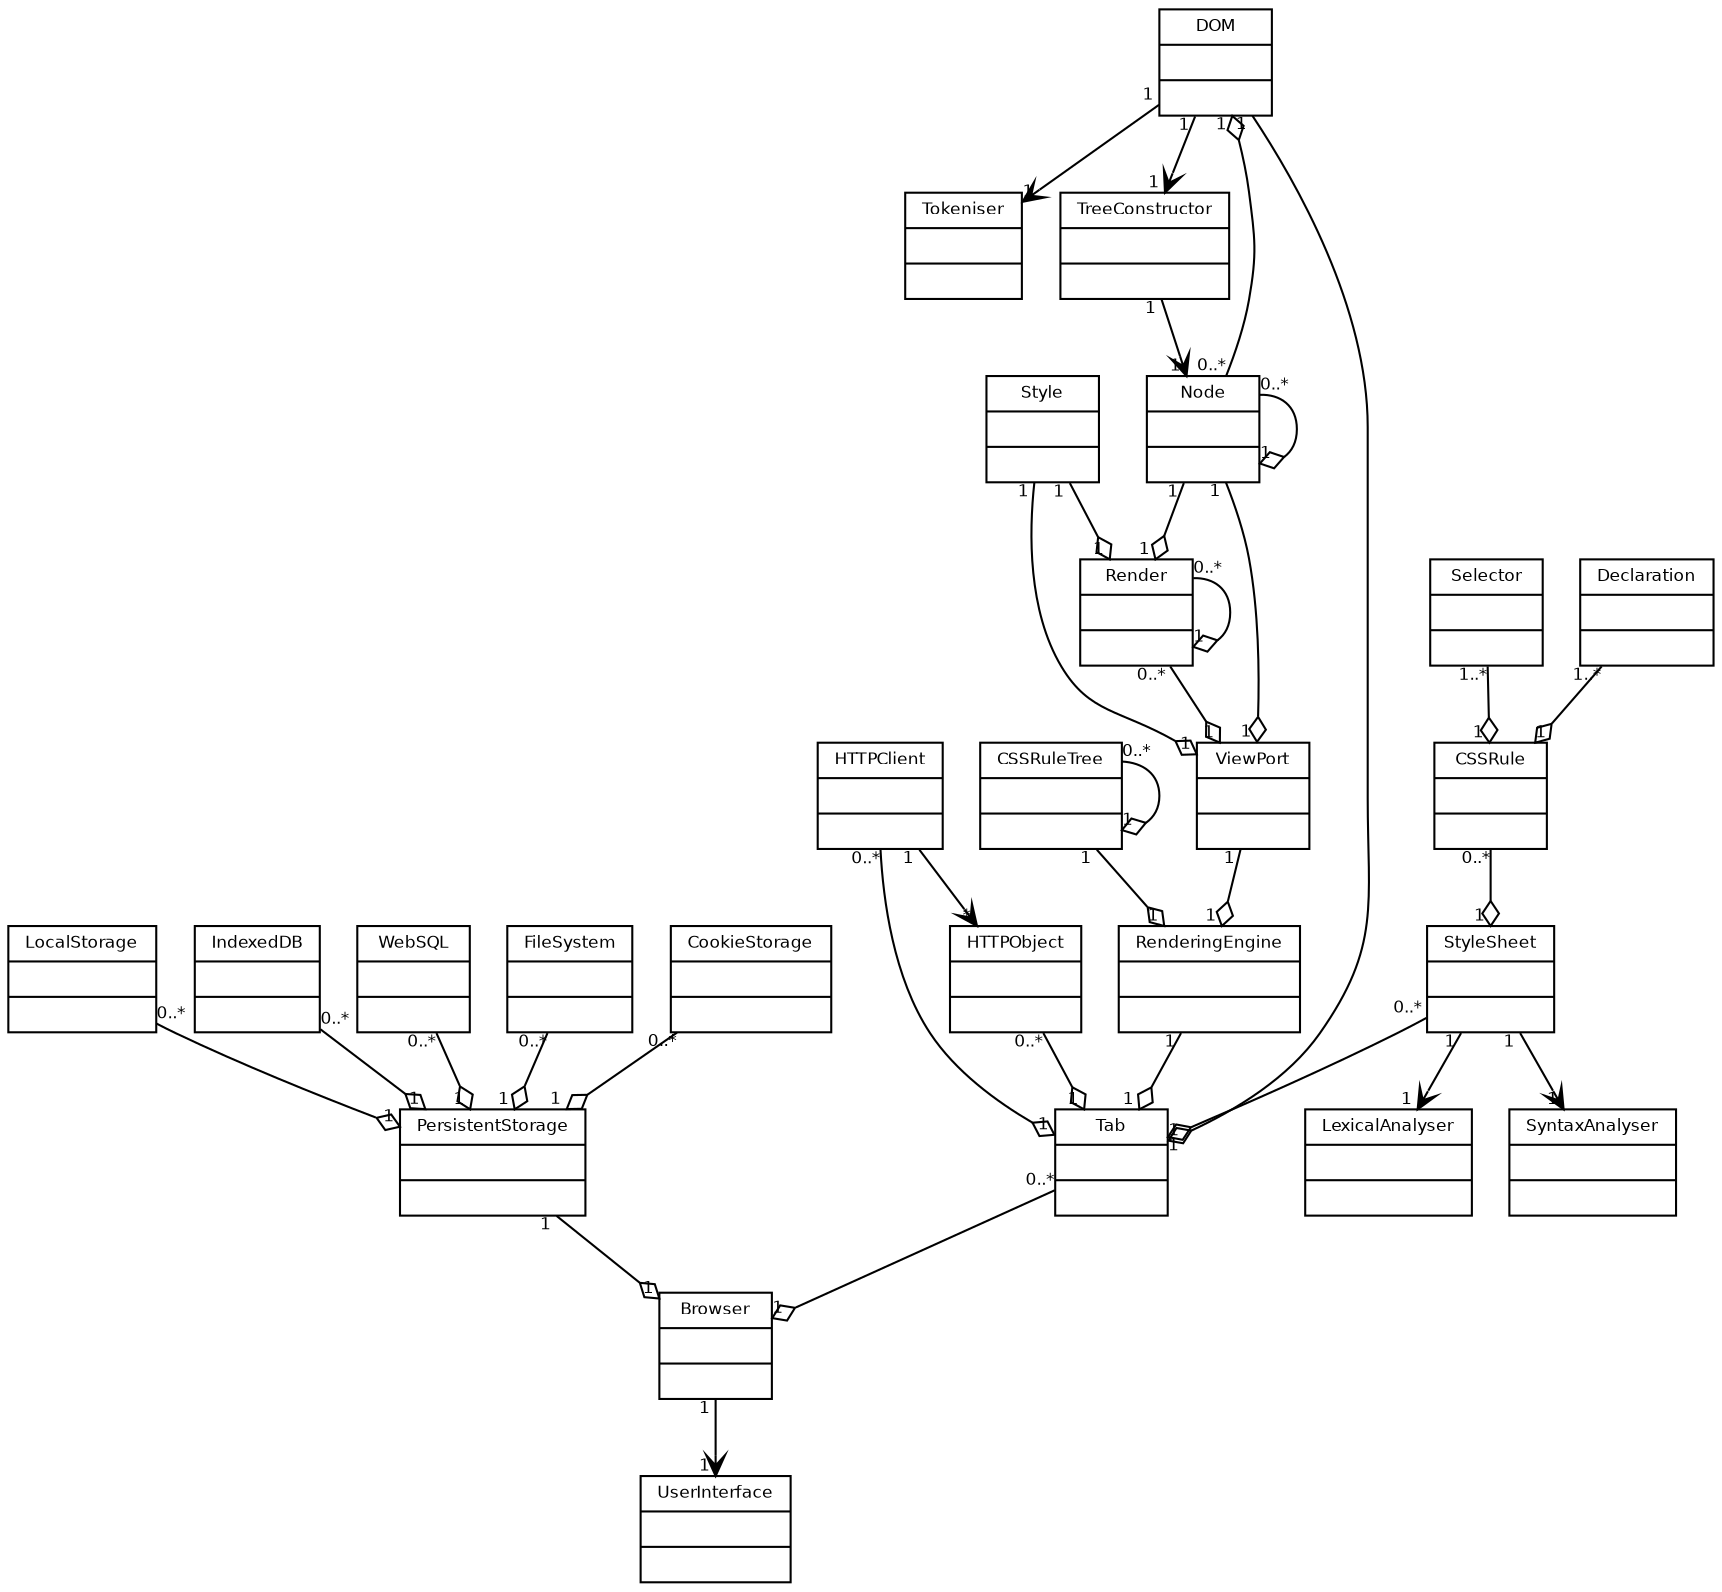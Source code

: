 digraph g {
    fontname = "Bitstream Vera Sans"
    fontsize = 8

   node [
        fontname = "Bitstream Vera Sans"
        fontsize = 8
        shape = "record"
    ]

    edge [
        fontname = "Bitstream Vera Sans"
        fontsize = 8
    ]

    Tokeniser [
        label = "{Tokeniser|\l|\l}"
    ]
    
    TreeConstructor [
        label = "{TreeConstructor|\l|\l}"
    ]

    DOM [
        label = "{DOM|\l|\l}"
    ]
    
    DOMNode [
        label = "{Node|\l|\l}"
    ]
/*    
    ElementNode [
        label = "{ElementNode|\l|\l}"
    ]
    
    TextNode [
        label = "{TextNode|\l|\l}"
    ]
    
    CDataSectionNode [
        label = "{CDataSectionNode|\l|\l}"
    ]
    
    ProcessingInstructionNode [
        label = "{ProcessingInstructionNode|\l|\l}"
    ]
    
    CommentNode [
        label = "{CommentNode|\l|\l}"
    ]
    
    DocumentNode [
        label = "{DocumentNode|\l|\l}"
    ]
    
    DocumentTypeNode [
        label = "{DocumentTypeNode|\l|\l}"
    ]
    
    DocumentFragmentNode [
        label = "{DocumentFragmentNode|\l|\l}"
    ]
    
    edge [
        arrowhead = "empty"
    ]
    
    ElementNode -> DOMNode
    TextNode -> DOMNode
    CDataSectionNode -> DOMNode
    ProcessingInstructionNode -> DOMNode
    CommentNode -> DOMNode
    DocumentNode -> DOMNode
    DocumentTypeNode -> DOMNode
    DocumentFragmentNode -> DOMNode
*/
    edge [
        arrowhead = "ediamond"
        
        headlabel = "1 "
        taillabel = "0..*"
    ]
    
    DOMNode -> DOM
    DOMNode -> DOMNode
    
    edge [
        arrowhead = "open"
        
        headlabel = "1 "
        taillabel = "1 "
    ]
    
    DOM -> Tokeniser
    DOM -> TreeConstructor
    TreeConstructor -> DOMNode

    StyleSheet [
        label = "{StyleSheet|\l|\l}"
    ]
    
    CSSRule [
        label = "{CSSRule|\l|\l}"
    ]
    
    Selector [
        label = "{Selector|\l|\l}"
    ]
    
    Declaration [
        label = "{Declaration|\l|\l}"
    ]
    
    edge [
        arrowhead = "ediamond"
        
        headlabel = "1 "
        taillabel = "0..*"
    ]
    
    CSSRule -> StyleSheet
    
    edge [
        arrowhead = "ediamond"
        
        headlabel = "1 "
        taillabel = "1..*"
    ]
    
    Selector -> CSSRule
    Declaration -> CSSRule
    
    LexicalAnalyser [
        label = "{LexicalAnalyser|\l|\l}"
    ]
    
    SyntaxAnalyser [
        label = "{SyntaxAnalyser|\l|\l}"
    ]
    
    edge [
        arrowhead = "open"
        
        headlabel = "1 "
        taillabel = "1 "
    ]
    
    StyleSheet -> LexicalAnalyser
    StyleSheet -> SyntaxAnalyser

    PersistentStorage [
        label = "{PersistentStorage|\l|\l}"
    ]
    
    LocalStorage [
        label = "{LocalStorage|\l|\l}"
    ]
    
    IndexedDB [
        label = "{IndexedDB|\l|\l}"
    ]
    
    WebSQL [
        label = "{WebSQL|\l|\l}"
    ]
    
    FileSystem [
        label = "{FileSystem|\l|\l}"
    ]
    
    CookieStorage [
        label = "{CookieStorage|\l|\l}"
    ]
    
    edge [
        arrowhead = "ediamond"
        
        headlabel = "1 "
        taillabel = "0..*"
    ]
    
    LocalStorage -> PersistentStorage
    IndexedDB -> PersistentStorage
    WebSQL -> PersistentStorage
    FileSystem -> PersistentStorage
    CookieStorage -> PersistentStorage

    Browser [
        label = "{Browser|\l|\l}"
    ]
    
    UserInterface [
        label = "{UserInterface|\l|\l}"
    ]
    
    Tab [
        label = "{Tab|\l|\l}"
    ]
    
    edge [
        arrowhead = "ediamond"
        
        headlabel = "1 "
        taillabel = "0..*"
    ]
    
    Tab -> Browser
    
    edge [
        arrowhead = "open"
        
        headlabel = "1 "
        taillabel = "1 "
    ]
    
    Browser -> UserInterface
    
    HTTPClient [
        label = "{HTTPClient|\l|\l}"
    ]
    
    HTTPObject [
        label = "{HTTPObject|\l|\l}"
    ]
    
    edge [
        arrowhead = "ediamond"
        
        headlabel = "1 "
        taillabel = "0..*"
    ]
    
    HTTPClient -> Tab
    HTTPObject -> Tab
    
    edge [
        arrowhead = "open"
        
        headlabel = "* "
        taillabel = "1 "
    ]
    
    HTTPClient -> HTTPObject
    
    edge [
        arrowhead = "ediamond"
        
        headlabel = "1 "
        taillabel = "1 "
    ]
    
    DOM -> Tab
    PersistentStorage -> Browser
    
    edge [
        arrowhead = "ediamond"
        
        headlabel = "1 "
        taillabel = "0..* "
    ]
    
    StyleSheet -> Tab
    
    ViewPort [
        label = "{ViewPort|\l|\l}"
    ]
    
    Render [
        label = "{Render|\l|\l}"
    ]
    
    Style [
        label = "{Style|\l|\l}"
    ]
    
    RenderingEngine [
        label = "{RenderingEngine|\l|\l}"
    ]
    
    CSSRuleTree [
        label = "{CSSRuleTree|\l|\l}"
    ]
    
    edge [
        arrowhead = "ediamond"
        
        headlabel = "1 "
        taillabel = "1 "
    ]
    
    RenderingEngine -> Tab
    ViewPort -> RenderingEngine
    Style -> ViewPort
    DOMNode -> ViewPort
    Style -> Render
    DOMNode -> Render
    CSSRuleTree -> RenderingEngine
    
    edge [
        arrowhead = "ediamond"
        
        headlabel = "1 "
        taillabel = "0..* "
    ]
    
    Render -> ViewPort
    Render -> Render
    CSSRuleTree -> CSSRuleTree
}
